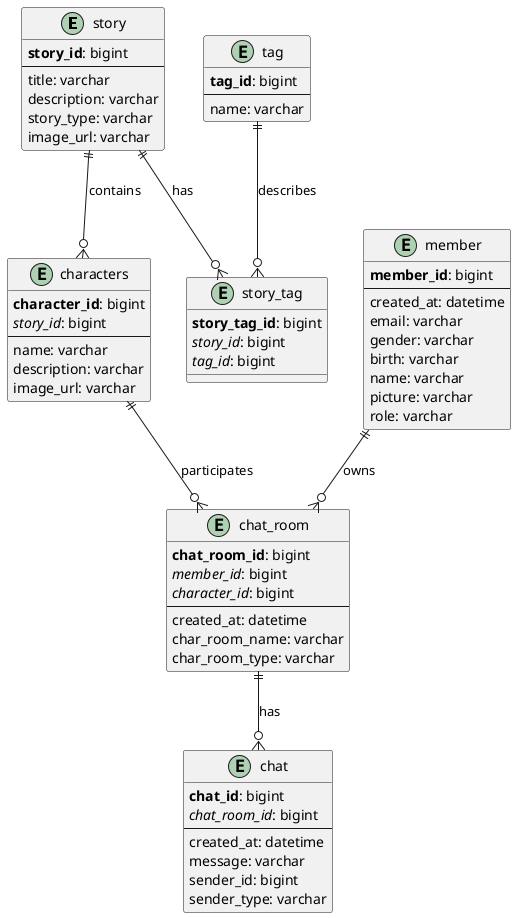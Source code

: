 @startuml
!define primary_key(x) <b>x</b>
!define foreign_key(x) <i>x</i>

entity story {
  primary_key(story_id): bigint
  --
  title: varchar
  description: varchar
  story_type: varchar
  image_url: varchar
}

entity characters {
  primary_key(character_id): bigint
  foreign_key(story_id): bigint
  --
  name: varchar
  description: varchar
  image_url: varchar
}

entity tag {
  primary_key(tag_id): bigint
  --
  name: varchar
}

entity story_tag {
  primary_key(story_tag_id): bigint
  foreign_key(story_id): bigint
  foreign_key(tag_id): bigint
}

entity member {
  primary_key(member_id): bigint
  --
  created_at: datetime
  email: varchar
  gender: varchar
  birth: varchar
  name: varchar
  picture: varchar
  role: varchar
}

entity chat_room {
  primary_key(chat_room_id): bigint
  foreign_key(member_id): bigint
  foreign_key(character_id): bigint
  --
  created_at: datetime
  char_room_name: varchar
  char_room_type: varchar
}

entity chat {
  primary_key(chat_id): bigint
  foreign_key(chat_room_id): bigint
  --
  created_at: datetime
  message: varchar
  sender_id: bigint
  sender_type: varchar
}

story ||--o{ characters : contains
story ||--o{ story_tag : has
tag ||--o{ story_tag : describes
chat_room ||--o{ chat : has
member ||--o{ chat_room : owns
characters ||--o{ chat_room : participates
@enduml